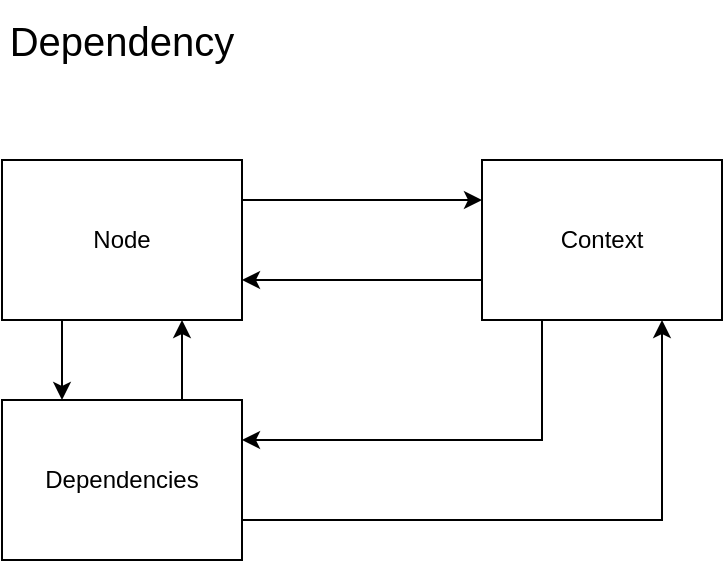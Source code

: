 <mxfile version="27.1.3" pages="3">
  <diagram id="knEGHqX3nohK8rPGCksJ" name="statemanagement">
    <mxGraphModel dx="788" dy="498" grid="1" gridSize="10" guides="1" tooltips="1" connect="1" arrows="1" fold="1" page="1" pageScale="1" pageWidth="850" pageHeight="1100" math="0" shadow="0">
      <root>
        <mxCell id="0" />
        <mxCell id="1" parent="0" />
        <mxCell id="zM5li33pRKKw7gUoMu4j-5" style="edgeStyle=orthogonalEdgeStyle;rounded=0;orthogonalLoop=1;jettySize=auto;html=1;exitX=0.25;exitY=1;exitDx=0;exitDy=0;entryX=0.25;entryY=0;entryDx=0;entryDy=0;" edge="1" parent="1" source="zM5li33pRKKw7gUoMu4j-1" target="zM5li33pRKKw7gUoMu4j-4">
          <mxGeometry relative="1" as="geometry" />
        </mxCell>
        <mxCell id="zM5li33pRKKw7gUoMu4j-7" style="edgeStyle=orthogonalEdgeStyle;rounded=0;orthogonalLoop=1;jettySize=auto;html=1;exitX=1;exitY=0.25;exitDx=0;exitDy=0;entryX=0;entryY=0.25;entryDx=0;entryDy=0;" edge="1" parent="1" source="zM5li33pRKKw7gUoMu4j-1" target="zM5li33pRKKw7gUoMu4j-3">
          <mxGeometry relative="1" as="geometry" />
        </mxCell>
        <mxCell id="zM5li33pRKKw7gUoMu4j-1" value="Node" style="rounded=0;whiteSpace=wrap;html=1;" vertex="1" parent="1">
          <mxGeometry x="200" y="120" width="120" height="80" as="geometry" />
        </mxCell>
        <mxCell id="zM5li33pRKKw7gUoMu4j-2" value="&lt;font style=&quot;font-size: 20px;&quot;&gt;Dependency&lt;/font&gt;" style="text;html=1;align=center;verticalAlign=middle;whiteSpace=wrap;rounded=0;" vertex="1" parent="1">
          <mxGeometry x="200" y="40" width="120" height="40" as="geometry" />
        </mxCell>
        <mxCell id="zM5li33pRKKw7gUoMu4j-8" style="edgeStyle=orthogonalEdgeStyle;rounded=0;orthogonalLoop=1;jettySize=auto;html=1;exitX=0;exitY=0.75;exitDx=0;exitDy=0;entryX=1;entryY=0.75;entryDx=0;entryDy=0;" edge="1" parent="1" source="zM5li33pRKKw7gUoMu4j-3" target="zM5li33pRKKw7gUoMu4j-1">
          <mxGeometry relative="1" as="geometry" />
        </mxCell>
        <mxCell id="zM5li33pRKKw7gUoMu4j-9" style="edgeStyle=orthogonalEdgeStyle;rounded=0;orthogonalLoop=1;jettySize=auto;html=1;exitX=0.25;exitY=1;exitDx=0;exitDy=0;entryX=1;entryY=0.25;entryDx=0;entryDy=0;" edge="1" parent="1" source="zM5li33pRKKw7gUoMu4j-3" target="zM5li33pRKKw7gUoMu4j-4">
          <mxGeometry relative="1" as="geometry" />
        </mxCell>
        <mxCell id="zM5li33pRKKw7gUoMu4j-3" value="Context" style="rounded=0;whiteSpace=wrap;html=1;" vertex="1" parent="1">
          <mxGeometry x="440" y="120" width="120" height="80" as="geometry" />
        </mxCell>
        <mxCell id="zM5li33pRKKw7gUoMu4j-6" style="edgeStyle=orthogonalEdgeStyle;rounded=0;orthogonalLoop=1;jettySize=auto;html=1;exitX=0.75;exitY=0;exitDx=0;exitDy=0;entryX=0.75;entryY=1;entryDx=0;entryDy=0;" edge="1" parent="1" source="zM5li33pRKKw7gUoMu4j-4" target="zM5li33pRKKw7gUoMu4j-1">
          <mxGeometry relative="1" as="geometry" />
        </mxCell>
        <mxCell id="zM5li33pRKKw7gUoMu4j-10" style="edgeStyle=orthogonalEdgeStyle;rounded=0;orthogonalLoop=1;jettySize=auto;html=1;exitX=1;exitY=0.75;exitDx=0;exitDy=0;entryX=0.75;entryY=1;entryDx=0;entryDy=0;" edge="1" parent="1" source="zM5li33pRKKw7gUoMu4j-4" target="zM5li33pRKKw7gUoMu4j-3">
          <mxGeometry relative="1" as="geometry" />
        </mxCell>
        <mxCell id="zM5li33pRKKw7gUoMu4j-4" value="Dependencies" style="rounded=0;whiteSpace=wrap;html=1;" vertex="1" parent="1">
          <mxGeometry x="200" y="240" width="120" height="80" as="geometry" />
        </mxCell>
      </root>
    </mxGraphModel>
  </diagram>
  <diagram name="Page-1" id="oAUSVaMNJC7QEBEZ56od">
    <mxGraphModel dx="1022" dy="597" grid="1" gridSize="10" guides="1" tooltips="1" connect="1" arrows="1" fold="1" page="1" pageScale="1" pageWidth="850" pageHeight="1100" math="0" shadow="0">
      <root>
        <mxCell id="0" />
        <mxCell id="1" parent="0" />
        <mxCell id="2TUE7At9UKRF5xtL__KT-11" style="edgeStyle=orthogonalEdgeStyle;rounded=0;orthogonalLoop=1;jettySize=auto;html=1;exitX=0.5;exitY=1;exitDx=0;exitDy=0;entryX=1;entryY=0.5;entryDx=0;entryDy=0;" edge="1" parent="1" source="2TUE7At9UKRF5xtL__KT-1" target="2TUE7At9UKRF5xtL__KT-8">
          <mxGeometry relative="1" as="geometry" />
        </mxCell>
        <mxCell id="2TUE7At9UKRF5xtL__KT-21" style="edgeStyle=orthogonalEdgeStyle;rounded=0;orthogonalLoop=1;jettySize=auto;html=1;exitX=1;exitY=0.75;exitDx=0;exitDy=0;entryX=0;entryY=0.75;entryDx=0;entryDy=0;" edge="1" parent="1" source="2TUE7At9UKRF5xtL__KT-1" target="2TUE7At9UKRF5xtL__KT-16">
          <mxGeometry relative="1" as="geometry" />
        </mxCell>
        <mxCell id="2TUE7At9UKRF5xtL__KT-27" style="edgeStyle=orthogonalEdgeStyle;rounded=0;orthogonalLoop=1;jettySize=auto;html=1;exitX=0;exitY=0.25;exitDx=0;exitDy=0;entryX=1;entryY=0.25;entryDx=0;entryDy=0;" edge="1" parent="1" source="2TUE7At9UKRF5xtL__KT-1" target="2TUE7At9UKRF5xtL__KT-10">
          <mxGeometry relative="1" as="geometry" />
        </mxCell>
        <mxCell id="2TUE7At9UKRF5xtL__KT-35" style="edgeStyle=orthogonalEdgeStyle;rounded=0;orthogonalLoop=1;jettySize=auto;html=1;exitX=0.75;exitY=0;exitDx=0;exitDy=0;entryX=0.25;entryY=0;entryDx=0;entryDy=0;" edge="1" parent="1" source="2TUE7At9UKRF5xtL__KT-1" target="2TUE7At9UKRF5xtL__KT-16">
          <mxGeometry relative="1" as="geometry">
            <Array as="points">
              <mxPoint x="450" y="280" />
              <mxPoint x="710" y="280" />
            </Array>
          </mxGeometry>
        </mxCell>
        <mxCell id="2TUE7At9UKRF5xtL__KT-1" value="Node" style="rounded=0;whiteSpace=wrap;html=1;" vertex="1" parent="1">
          <mxGeometry x="360" y="400" width="120" height="80" as="geometry" />
        </mxCell>
        <mxCell id="2TUE7At9UKRF5xtL__KT-14" style="edgeStyle=orthogonalEdgeStyle;rounded=0;orthogonalLoop=1;jettySize=auto;html=1;exitX=0;exitY=0.5;exitDx=0;exitDy=0;entryX=0.5;entryY=1;entryDx=0;entryDy=0;" edge="1" parent="1" source="2TUE7At9UKRF5xtL__KT-8" target="2TUE7At9UKRF5xtL__KT-10">
          <mxGeometry relative="1" as="geometry" />
        </mxCell>
        <mxCell id="2TUE7At9UKRF5xtL__KT-8" value="Conditional Probability P(Node | Other Nodes = State)" style="rounded=0;whiteSpace=wrap;html=1;" vertex="1" parent="1">
          <mxGeometry x="240" y="520" width="120" height="80" as="geometry" />
        </mxCell>
        <mxCell id="2TUE7At9UKRF5xtL__KT-24" style="edgeStyle=orthogonalEdgeStyle;rounded=0;orthogonalLoop=1;jettySize=auto;html=1;exitX=0;exitY=0.5;exitDx=0;exitDy=0;entryX=0;entryY=0.5;entryDx=0;entryDy=0;" edge="1" parent="1" source="2TUE7At9UKRF5xtL__KT-10" target="2TUE7At9UKRF5xtL__KT-23">
          <mxGeometry relative="1" as="geometry">
            <Array as="points">
              <mxPoint x="10" y="440" />
              <mxPoint x="10" y="280" />
            </Array>
          </mxGeometry>
        </mxCell>
        <mxCell id="2TUE7At9UKRF5xtL__KT-29" style="edgeStyle=orthogonalEdgeStyle;rounded=0;orthogonalLoop=1;jettySize=auto;html=1;exitX=1;exitY=0.75;exitDx=0;exitDy=0;entryX=0;entryY=0.75;entryDx=0;entryDy=0;" edge="1" parent="1" source="2TUE7At9UKRF5xtL__KT-10" target="2TUE7At9UKRF5xtL__KT-1">
          <mxGeometry relative="1" as="geometry" />
        </mxCell>
        <mxCell id="2TUE7At9UKRF5xtL__KT-10" value="Other Node (Dependency to Node)" style="rounded=0;whiteSpace=wrap;html=1;" vertex="1" parent="1">
          <mxGeometry x="60" y="400" width="120" height="80" as="geometry" />
        </mxCell>
        <mxCell id="2TUE7At9UKRF5xtL__KT-12" value="Has" style="text;html=1;align=center;verticalAlign=middle;resizable=0;points=[];autosize=1;strokeColor=none;fillColor=none;" vertex="1" parent="1">
          <mxGeometry x="395" y="570" width="40" height="30" as="geometry" />
        </mxCell>
        <mxCell id="2TUE7At9UKRF5xtL__KT-13" value="Which causes" style="text;html=1;align=center;verticalAlign=middle;resizable=0;points=[];autosize=1;strokeColor=none;fillColor=none;" vertex="1" parent="1">
          <mxGeometry x="120" y="570" width="100" height="30" as="geometry" />
        </mxCell>
        <mxCell id="2TUE7At9UKRF5xtL__KT-22" style="edgeStyle=orthogonalEdgeStyle;rounded=0;orthogonalLoop=1;jettySize=auto;html=1;exitX=0;exitY=0.25;exitDx=0;exitDy=0;entryX=1;entryY=0.25;entryDx=0;entryDy=0;" edge="1" parent="1" source="2TUE7At9UKRF5xtL__KT-16" target="2TUE7At9UKRF5xtL__KT-1">
          <mxGeometry relative="1" as="geometry" />
        </mxCell>
        <mxCell id="2TUE7At9UKRF5xtL__KT-37" style="edgeStyle=orthogonalEdgeStyle;rounded=0;orthogonalLoop=1;jettySize=auto;html=1;exitX=0.75;exitY=0;exitDx=0;exitDy=0;entryX=0.25;entryY=0;entryDx=0;entryDy=0;" edge="1" parent="1" source="2TUE7At9UKRF5xtL__KT-16" target="2TUE7At9UKRF5xtL__KT-1">
          <mxGeometry relative="1" as="geometry">
            <Array as="points">
              <mxPoint x="770" y="240" />
              <mxPoint x="390" y="240" />
            </Array>
          </mxGeometry>
        </mxCell>
        <mxCell id="2TUE7At9UKRF5xtL__KT-16" value="Context" style="rounded=0;whiteSpace=wrap;html=1;" vertex="1" parent="1">
          <mxGeometry x="680" y="400" width="120" height="80" as="geometry" />
        </mxCell>
        <mxCell id="2TUE7At9UKRF5xtL__KT-18" value="What&#39;s your dependency?" style="text;html=1;align=center;verticalAlign=middle;resizable=0;points=[];autosize=1;strokeColor=none;fillColor=none;" vertex="1" parent="1">
          <mxGeometry x="505" y="390" width="160" height="30" as="geometry" />
        </mxCell>
        <mxCell id="2TUE7At9UKRF5xtL__KT-19" value="Other node" style="text;html=1;align=center;verticalAlign=middle;resizable=0;points=[];autosize=1;strokeColor=none;fillColor=none;" vertex="1" parent="1">
          <mxGeometry x="545" y="460" width="80" height="30" as="geometry" />
        </mxCell>
        <mxCell id="2TUE7At9UKRF5xtL__KT-20" value="Only if P(Node | Other Nodes) = P(Nodes)" style="text;html=1;align=center;verticalAlign=middle;resizable=0;points=[];autosize=1;strokeColor=none;fillColor=none;" vertex="1" parent="1">
          <mxGeometry x="55" y="360" width="250" height="30" as="geometry" />
        </mxCell>
        <mxCell id="2TUE7At9UKRF5xtL__KT-23" value="Depended States" style="rounded=0;whiteSpace=wrap;html=1;" vertex="1" parent="1">
          <mxGeometry x="60" y="240" width="120" height="80" as="geometry" />
        </mxCell>
        <mxCell id="2TUE7At9UKRF5xtL__KT-25" value="DependencyCheck()&lt;div&gt;&lt;br&gt;&lt;/div&gt;" style="text;html=1;align=center;verticalAlign=middle;resizable=0;points=[];autosize=1;strokeColor=none;fillColor=none;" vertex="1" parent="1">
          <mxGeometry x="520" y="360" width="130" height="40" as="geometry" />
        </mxCell>
        <mxCell id="2TUE7At9UKRF5xtL__KT-28" value="Is the depended state exists?" style="text;html=1;align=center;verticalAlign=middle;resizable=0;points=[];autosize=1;strokeColor=none;fillColor=none;" vertex="1" parent="1">
          <mxGeometry x="180" y="390" width="180" height="30" as="geometry" />
        </mxCell>
        <mxCell id="2TUE7At9UKRF5xtL__KT-30" value="Yes/no" style="text;html=1;align=center;verticalAlign=middle;resizable=0;points=[];autosize=1;strokeColor=none;fillColor=none;" vertex="1" parent="1">
          <mxGeometry x="240" y="460" width="60" height="30" as="geometry" />
        </mxCell>
        <mxCell id="2TUE7At9UKRF5xtL__KT-34" value="Joint Set" style="rounded=0;whiteSpace=wrap;html=1;" vertex="1" parent="1">
          <mxGeometry x="680" y="520" width="120" height="80" as="geometry" />
        </mxCell>
        <mxCell id="2TUE7At9UKRF5xtL__KT-36" value="Do the joints for this exist?" style="text;html=1;align=center;verticalAlign=middle;resizable=0;points=[];autosize=1;strokeColor=none;fillColor=none;" vertex="1" parent="1">
          <mxGeometry x="505" y="280" width="160" height="30" as="geometry" />
        </mxCell>
        <mxCell id="2TUE7At9UKRF5xtL__KT-38" value="Yes/No" style="text;html=1;align=center;verticalAlign=middle;resizable=0;points=[];autosize=1;strokeColor=none;fillColor=none;" vertex="1" parent="1">
          <mxGeometry x="555" y="210" width="60" height="30" as="geometry" />
        </mxCell>
        <mxCell id="2TUE7At9UKRF5xtL__KT-39" value="Known.Conditional.Find.Joint()&lt;div&gt;&lt;br&gt;&lt;/div&gt;" style="text;html=1;align=center;verticalAlign=middle;resizable=0;points=[];autosize=1;strokeColor=none;fillColor=none;" vertex="1" parent="1">
          <mxGeometry x="490" y="160" width="190" height="40" as="geometry" />
        </mxCell>
      </root>
    </mxGraphModel>
  </diagram>
  <diagram id="NFQLCTZKMCwoBusOOVUT" name="objectconcerns">
    <mxGraphModel dx="2430" dy="796" grid="1" gridSize="10" guides="1" tooltips="1" connect="1" arrows="1" fold="1" page="1" pageScale="1" pageWidth="850" pageHeight="1100" math="0" shadow="0">
      <root>
        <mxCell id="0" />
        <mxCell id="1" parent="0" />
        <mxCell id="rql7yxHmTyskHj04UzWb-3" value="" style="rounded=0;whiteSpace=wrap;html=1;fontStyle=1" vertex="1" parent="1">
          <mxGeometry x="1120" y="460" width="240" height="300" as="geometry" />
        </mxCell>
        <mxCell id="ZpPI1g1thSHaLlyKetLc-12" value="" style="rounded=0;whiteSpace=wrap;html=1;" parent="1" vertex="1">
          <mxGeometry x="200" y="560" width="200" height="400" as="geometry" />
        </mxCell>
        <mxCell id="ZpPI1g1thSHaLlyKetLc-4" style="edgeStyle=orthogonalEdgeStyle;rounded=0;orthogonalLoop=1;jettySize=auto;html=1;exitX=1;exitY=0.5;exitDx=0;exitDy=0;entryX=0;entryY=0.25;entryDx=0;entryDy=0;" parent="1" source="ZpPI1g1thSHaLlyKetLc-1" target="ZpPI1g1thSHaLlyKetLc-3" edge="1">
          <mxGeometry relative="1" as="geometry" />
        </mxCell>
        <mxCell id="ZpPI1g1thSHaLlyKetLc-14" style="edgeStyle=orthogonalEdgeStyle;rounded=0;orthogonalLoop=1;jettySize=auto;html=1;exitX=0.5;exitY=1;exitDx=0;exitDy=0;entryX=0.5;entryY=0;entryDx=0;entryDy=0;" parent="1" source="ZpPI1g1thSHaLlyKetLc-1" target="ZpPI1g1thSHaLlyKetLc-7" edge="1">
          <mxGeometry relative="1" as="geometry" />
        </mxCell>
        <mxCell id="ZpPI1g1thSHaLlyKetLc-1" value="Node" style="rounded=0;whiteSpace=wrap;html=1;" parent="1" vertex="1">
          <mxGeometry x="320" y="320" width="120" height="80" as="geometry" />
        </mxCell>
        <mxCell id="ZpPI1g1thSHaLlyKetLc-2" value="Network" style="rounded=0;whiteSpace=wrap;html=1;" parent="1" vertex="1">
          <mxGeometry x="320" y="200" width="120" height="80" as="geometry" />
        </mxCell>
        <mxCell id="ZpPI1g1thSHaLlyKetLc-3" value="" style="rounded=0;whiteSpace=wrap;html=1;" parent="1" vertex="1">
          <mxGeometry x="520" y="320" width="200" height="280" as="geometry" />
        </mxCell>
        <mxCell id="ZpPI1g1thSHaLlyKetLc-5" value="Marginal&lt;div&gt;probability&lt;/div&gt;" style="rounded=0;whiteSpace=wrap;html=1;" parent="1" vertex="1">
          <mxGeometry x="560" y="360" width="120" height="80" as="geometry" />
        </mxCell>
        <mxCell id="ZpPI1g1thSHaLlyKetLc-6" value="&lt;div&gt;Conditional probability&lt;/div&gt;" style="rounded=0;whiteSpace=wrap;html=1;" parent="1" vertex="1">
          <mxGeometry x="560" y="480" width="120" height="80" as="geometry" />
        </mxCell>
        <mxCell id="ZpPI1g1thSHaLlyKetLc-13" style="edgeStyle=orthogonalEdgeStyle;rounded=0;orthogonalLoop=1;jettySize=auto;html=1;exitX=0.5;exitY=1;exitDx=0;exitDy=0;entryX=0.5;entryY=0;entryDx=0;entryDy=0;" parent="1" source="ZpPI1g1thSHaLlyKetLc-7" target="ZpPI1g1thSHaLlyKetLc-12" edge="1">
          <mxGeometry relative="1" as="geometry" />
        </mxCell>
        <mxCell id="ZpPI1g1thSHaLlyKetLc-7" value="Mapping" style="rounded=0;whiteSpace=wrap;html=1;" parent="1" vertex="1">
          <mxGeometry x="320" y="440" width="120" height="80" as="geometry" />
        </mxCell>
        <mxCell id="ZpPI1g1thSHaLlyKetLc-15" style="edgeStyle=orthogonalEdgeStyle;rounded=0;orthogonalLoop=1;jettySize=auto;html=1;exitX=1;exitY=0.5;exitDx=0;exitDy=0;entryX=1;entryY=0.5;entryDx=0;entryDy=0;" parent="1" source="ZpPI1g1thSHaLlyKetLc-9" target="ZpPI1g1thSHaLlyKetLc-5" edge="1">
          <mxGeometry relative="1" as="geometry">
            <Array as="points">
              <mxPoint x="760" y="640" />
              <mxPoint x="760" y="400" />
            </Array>
          </mxGeometry>
        </mxCell>
        <mxCell id="ZpPI1g1thSHaLlyKetLc-26" style="edgeStyle=orthogonalEdgeStyle;rounded=0;orthogonalLoop=1;jettySize=auto;html=1;exitX=1;exitY=0.75;exitDx=0;exitDy=0;entryX=0;entryY=0.25;entryDx=0;entryDy=0;" parent="1" source="ZpPI1g1thSHaLlyKetLc-9" target="ZpPI1g1thSHaLlyKetLc-25" edge="1">
          <mxGeometry relative="1" as="geometry" />
        </mxCell>
        <mxCell id="ZpPI1g1thSHaLlyKetLc-9" value="Own states" style="rounded=0;whiteSpace=wrap;html=1;" parent="1" vertex="1">
          <mxGeometry x="240" y="600" width="120" height="80" as="geometry" />
        </mxCell>
        <mxCell id="ZpPI1g1thSHaLlyKetLc-27" style="edgeStyle=orthogonalEdgeStyle;rounded=0;orthogonalLoop=1;jettySize=auto;html=1;exitX=1;exitY=0.5;exitDx=0;exitDy=0;entryX=0;entryY=0.75;entryDx=0;entryDy=0;" parent="1" source="ZpPI1g1thSHaLlyKetLc-10" target="ZpPI1g1thSHaLlyKetLc-25" edge="1">
          <mxGeometry relative="1" as="geometry" />
        </mxCell>
        <mxCell id="ZpPI1g1thSHaLlyKetLc-10" value="Parents" style="rounded=0;whiteSpace=wrap;html=1;" parent="1" vertex="1">
          <mxGeometry x="240" y="720" width="120" height="80" as="geometry" />
        </mxCell>
        <mxCell id="ZpPI1g1thSHaLlyKetLc-11" value="Children" style="rounded=0;whiteSpace=wrap;html=1;" parent="1" vertex="1">
          <mxGeometry x="240" y="840" width="120" height="80" as="geometry" />
        </mxCell>
        <mxCell id="ZpPI1g1thSHaLlyKetLc-17" value="" style="rounded=0;whiteSpace=wrap;html=1;" parent="1" vertex="1">
          <mxGeometry x="-40" y="560" width="200" height="400" as="geometry" />
        </mxCell>
        <mxCell id="ZpPI1g1thSHaLlyKetLc-18" value="Probability context" style="text;html=1;align=center;verticalAlign=middle;whiteSpace=wrap;rounded=0;" parent="1" vertex="1">
          <mxGeometry x="520" y="290" width="130" height="30" as="geometry" />
        </mxCell>
        <mxCell id="ZpPI1g1thSHaLlyKetLc-19" value="BiMap" style="text;html=1;align=center;verticalAlign=middle;whiteSpace=wrap;rounded=0;" parent="1" vertex="1">
          <mxGeometry x="200" y="530" width="60" height="30" as="geometry" />
        </mxCell>
        <mxCell id="ZpPI1g1thSHaLlyKetLc-20" value="Actual nodes" style="text;html=1;align=center;verticalAlign=middle;whiteSpace=wrap;rounded=0;" parent="1" vertex="1">
          <mxGeometry x="-40" y="530" width="100" height="30" as="geometry" />
        </mxCell>
        <mxCell id="ZpPI1g1thSHaLlyKetLc-21" value="Parents" style="rounded=0;whiteSpace=wrap;html=1;" parent="1" vertex="1">
          <mxGeometry y="720" width="120" height="80" as="geometry" />
        </mxCell>
        <mxCell id="ZpPI1g1thSHaLlyKetLc-22" value="Children" style="rounded=0;whiteSpace=wrap;html=1;" parent="1" vertex="1">
          <mxGeometry y="840" width="120" height="80" as="geometry" />
        </mxCell>
        <mxCell id="ZpPI1g1thSHaLlyKetLc-23" style="edgeStyle=orthogonalEdgeStyle;rounded=0;orthogonalLoop=1;jettySize=auto;html=1;exitX=0;exitY=0.5;exitDx=0;exitDy=0;" parent="1" source="ZpPI1g1thSHaLlyKetLc-10" target="ZpPI1g1thSHaLlyKetLc-21" edge="1">
          <mxGeometry relative="1" as="geometry" />
        </mxCell>
        <mxCell id="ZpPI1g1thSHaLlyKetLc-24" style="edgeStyle=orthogonalEdgeStyle;rounded=0;orthogonalLoop=1;jettySize=auto;html=1;exitX=0;exitY=0.5;exitDx=0;exitDy=0;" parent="1" source="ZpPI1g1thSHaLlyKetLc-11" target="ZpPI1g1thSHaLlyKetLc-22" edge="1">
          <mxGeometry relative="1" as="geometry" />
        </mxCell>
        <mxCell id="ZpPI1g1thSHaLlyKetLc-28" style="edgeStyle=orthogonalEdgeStyle;rounded=0;orthogonalLoop=1;jettySize=auto;html=1;exitX=1;exitY=0.5;exitDx=0;exitDy=0;entryX=0.5;entryY=1;entryDx=0;entryDy=0;" parent="1" source="ZpPI1g1thSHaLlyKetLc-25" target="ZpPI1g1thSHaLlyKetLc-32" edge="1">
          <mxGeometry relative="1" as="geometry">
            <Array as="points">
              <mxPoint x="900" y="720" />
            </Array>
          </mxGeometry>
        </mxCell>
        <mxCell id="ZpPI1g1thSHaLlyKetLc-25" value="&lt;div&gt;CPT&lt;/div&gt;" style="rounded=0;whiteSpace=wrap;html=1;" parent="1" vertex="1">
          <mxGeometry x="520" y="680" width="120" height="80" as="geometry" />
        </mxCell>
        <mxCell id="ZpPI1g1thSHaLlyKetLc-29" value="unordered set of names, and pointer to respective Node objects" style="text;html=1;align=center;verticalAlign=middle;whiteSpace=wrap;rounded=0;" parent="1" vertex="1">
          <mxGeometry x="-5" y="600" width="130" height="60" as="geometry" />
        </mxCell>
        <mxCell id="ZpPI1g1thSHaLlyKetLc-31" value="CPT is stored as indexes for fast lookup" style="text;html=1;align=center;verticalAlign=middle;whiteSpace=wrap;rounded=0;" parent="1" vertex="1">
          <mxGeometry x="515" y="780" width="130" height="60" as="geometry" />
        </mxCell>
        <mxCell id="ZpPI1g1thSHaLlyKetLc-33" style="edgeStyle=orthogonalEdgeStyle;rounded=0;orthogonalLoop=1;jettySize=auto;html=1;exitX=0.5;exitY=0;exitDx=0;exitDy=0;" parent="1" source="ZpPI1g1thSHaLlyKetLc-32" target="ZpPI1g1thSHaLlyKetLc-6" edge="1">
          <mxGeometry relative="1" as="geometry" />
        </mxCell>
        <mxCell id="rql7yxHmTyskHj04UzWb-12" style="edgeStyle=orthogonalEdgeStyle;rounded=0;orthogonalLoop=1;jettySize=auto;html=1;exitX=0.75;exitY=1;exitDx=0;exitDy=0;entryX=1;entryY=0.75;entryDx=0;entryDy=0;strokeColor=light-dark(#000000,#37FF00);" edge="1" parent="1" source="ZpPI1g1thSHaLlyKetLc-32" target="ZpPI1g1thSHaLlyKetLc-25">
          <mxGeometry relative="1" as="geometry" />
        </mxCell>
        <mxCell id="rql7yxHmTyskHj04UzWb-14" style="edgeStyle=orthogonalEdgeStyle;rounded=0;orthogonalLoop=1;jettySize=auto;html=1;exitX=0.75;exitY=0;exitDx=0;exitDy=0;entryX=1;entryY=0.25;entryDx=0;entryDy=0;strokeColor=light-dark(#000000,#FF0000);" edge="1" parent="1" source="ZpPI1g1thSHaLlyKetLc-32" target="ZpPI1g1thSHaLlyKetLc-6">
          <mxGeometry relative="1" as="geometry" />
        </mxCell>
        <mxCell id="ZpPI1g1thSHaLlyKetLc-32" value="Encode/Decode CPT combination to human readable string" style="rounded=0;whiteSpace=wrap;html=1;" parent="1" vertex="1">
          <mxGeometry x="840" y="560" width="120" height="80" as="geometry" />
        </mxCell>
        <mxCell id="rql7yxHmTyskHj04UzWb-9" style="edgeStyle=orthogonalEdgeStyle;rounded=0;orthogonalLoop=1;jettySize=auto;html=1;exitX=0.5;exitY=0;exitDx=0;exitDy=0;entryX=1;entryY=0.5;entryDx=0;entryDy=0;" edge="1" parent="1" source="rql7yxHmTyskHj04UzWb-2" target="rql7yxHmTyskHj04UzWb-8">
          <mxGeometry relative="1" as="geometry" />
        </mxCell>
        <mxCell id="rql7yxHmTyskHj04UzWb-2" value="MarginalProbability" style="shape=parallelogram;perimeter=parallelogramPerimeter;whiteSpace=wrap;html=1;fixedSize=1;" vertex="1" parent="1">
          <mxGeometry x="1159" y="520" width="160" height="80" as="geometry" />
        </mxCell>
        <mxCell id="rql7yxHmTyskHj04UzWb-11" style="edgeStyle=orthogonalEdgeStyle;rounded=0;orthogonalLoop=1;jettySize=auto;html=1;exitX=0.5;exitY=1;exitDx=0;exitDy=0;entryX=1;entryY=0.75;entryDx=0;entryDy=0;strokeColor=light-dark(#000000,#37FF00);" edge="1" parent="1" source="rql7yxHmTyskHj04UzWb-4" target="ZpPI1g1thSHaLlyKetLc-32">
          <mxGeometry relative="1" as="geometry" />
        </mxCell>
        <mxCell id="rql7yxHmTyskHj04UzWb-13" style="edgeStyle=orthogonalEdgeStyle;rounded=0;orthogonalLoop=1;jettySize=auto;html=1;exitX=0;exitY=0.5;exitDx=0;exitDy=0;strokeColor=light-dark(#000000,#FF0000);" edge="1" parent="1" source="rql7yxHmTyskHj04UzWb-4" target="ZpPI1g1thSHaLlyKetLc-32">
          <mxGeometry relative="1" as="geometry">
            <Array as="points">
              <mxPoint x="1090" y="679" />
              <mxPoint x="1090" y="600" />
            </Array>
          </mxGeometry>
        </mxCell>
        <mxCell id="rql7yxHmTyskHj04UzWb-4" value="ConditionalProbability" style="shape=parallelogram;perimeter=parallelogramPerimeter;whiteSpace=wrap;html=1;fixedSize=1;" vertex="1" parent="1">
          <mxGeometry x="1160" y="638" width="160" height="82" as="geometry" />
        </mxCell>
        <mxCell id="rql7yxHmTyskHj04UzWb-6" value="Node.Set" style="text;html=1;align=center;verticalAlign=middle;whiteSpace=wrap;rounded=0;" vertex="1" parent="1">
          <mxGeometry x="1130" y="470" width="60" height="30" as="geometry" />
        </mxCell>
        <mxCell id="rql7yxHmTyskHj04UzWb-10" style="edgeStyle=orthogonalEdgeStyle;rounded=0;orthogonalLoop=1;jettySize=auto;html=1;exitX=0;exitY=0.25;exitDx=0;exitDy=0;entryX=1;entryY=0.25;entryDx=0;entryDy=0;" edge="1" parent="1" source="rql7yxHmTyskHj04UzWb-8" target="ZpPI1g1thSHaLlyKetLc-5">
          <mxGeometry relative="1" as="geometry" />
        </mxCell>
        <mxCell id="rql7yxHmTyskHj04UzWb-8" value="Encode/Decode single event" style="rounded=0;whiteSpace=wrap;html=1;" vertex="1" parent="1">
          <mxGeometry x="880" y="360" width="120" height="80" as="geometry" />
        </mxCell>
        <mxCell id="rql7yxHmTyskHj04UzWb-15" value="" style="rounded=0;whiteSpace=wrap;html=1;fontStyle=1" vertex="1" parent="1">
          <mxGeometry x="720.5" y="780" width="240" height="420" as="geometry" />
        </mxCell>
        <mxCell id="rql7yxHmTyskHj04UzWb-22" style="edgeStyle=orthogonalEdgeStyle;rounded=0;orthogonalLoop=1;jettySize=auto;html=1;exitX=0.25;exitY=0;exitDx=0;exitDy=0;entryX=1;entryY=0.75;entryDx=0;entryDy=0;" edge="1" parent="1" source="rql7yxHmTyskHj04UzWb-17" target="ZpPI1g1thSHaLlyKetLc-5">
          <mxGeometry relative="1" as="geometry" />
        </mxCell>
        <mxCell id="rql7yxHmTyskHj04UzWb-17" value="Marginal" style="shape=parallelogram;perimeter=parallelogramPerimeter;whiteSpace=wrap;html=1;fixedSize=1;" vertex="1" parent="1">
          <mxGeometry x="759.5" y="840" width="160" height="80" as="geometry" />
        </mxCell>
        <mxCell id="rql7yxHmTyskHj04UzWb-24" style="edgeStyle=orthogonalEdgeStyle;rounded=0;orthogonalLoop=1;jettySize=auto;html=1;exitX=0;exitY=0.5;exitDx=0;exitDy=0;entryX=1;entryY=0.25;entryDx=0;entryDy=0;" edge="1" parent="1" source="rql7yxHmTyskHj04UzWb-18" target="ZpPI1g1thSHaLlyKetLc-25">
          <mxGeometry relative="1" as="geometry">
            <Array as="points">
              <mxPoint x="680" y="1121" />
              <mxPoint x="680" y="700" />
            </Array>
          </mxGeometry>
        </mxCell>
        <mxCell id="rql7yxHmTyskHj04UzWb-18" value="CPTCoverage" style="shape=parallelogram;perimeter=parallelogramPerimeter;whiteSpace=wrap;html=1;fixedSize=1;" vertex="1" parent="1">
          <mxGeometry x="759.5" y="1080" width="160" height="82" as="geometry" />
        </mxCell>
        <mxCell id="rql7yxHmTyskHj04UzWb-19" value="Node.Validate" style="text;html=1;align=center;verticalAlign=middle;whiteSpace=wrap;rounded=0;" vertex="1" parent="1">
          <mxGeometry x="740" y="795" width="90" height="30" as="geometry" />
        </mxCell>
        <mxCell id="rql7yxHmTyskHj04UzWb-23" style="edgeStyle=orthogonalEdgeStyle;rounded=0;orthogonalLoop=1;jettySize=auto;html=1;exitX=0;exitY=0.5;exitDx=0;exitDy=0;entryX=1;entryY=0.75;entryDx=0;entryDy=0;" edge="1" parent="1" source="rql7yxHmTyskHj04UzWb-21" target="ZpPI1g1thSHaLlyKetLc-6">
          <mxGeometry relative="1" as="geometry">
            <Array as="points">
              <mxPoint x="740" y="1001" />
              <mxPoint x="740" y="540" />
            </Array>
          </mxGeometry>
        </mxCell>
        <mxCell id="rql7yxHmTyskHj04UzWb-21" value="Conditional" style="shape=parallelogram;perimeter=parallelogramPerimeter;whiteSpace=wrap;html=1;fixedSize=1;" vertex="1" parent="1">
          <mxGeometry x="760.5" y="960" width="160" height="82" as="geometry" />
        </mxCell>
      </root>
    </mxGraphModel>
  </diagram>
</mxfile>
